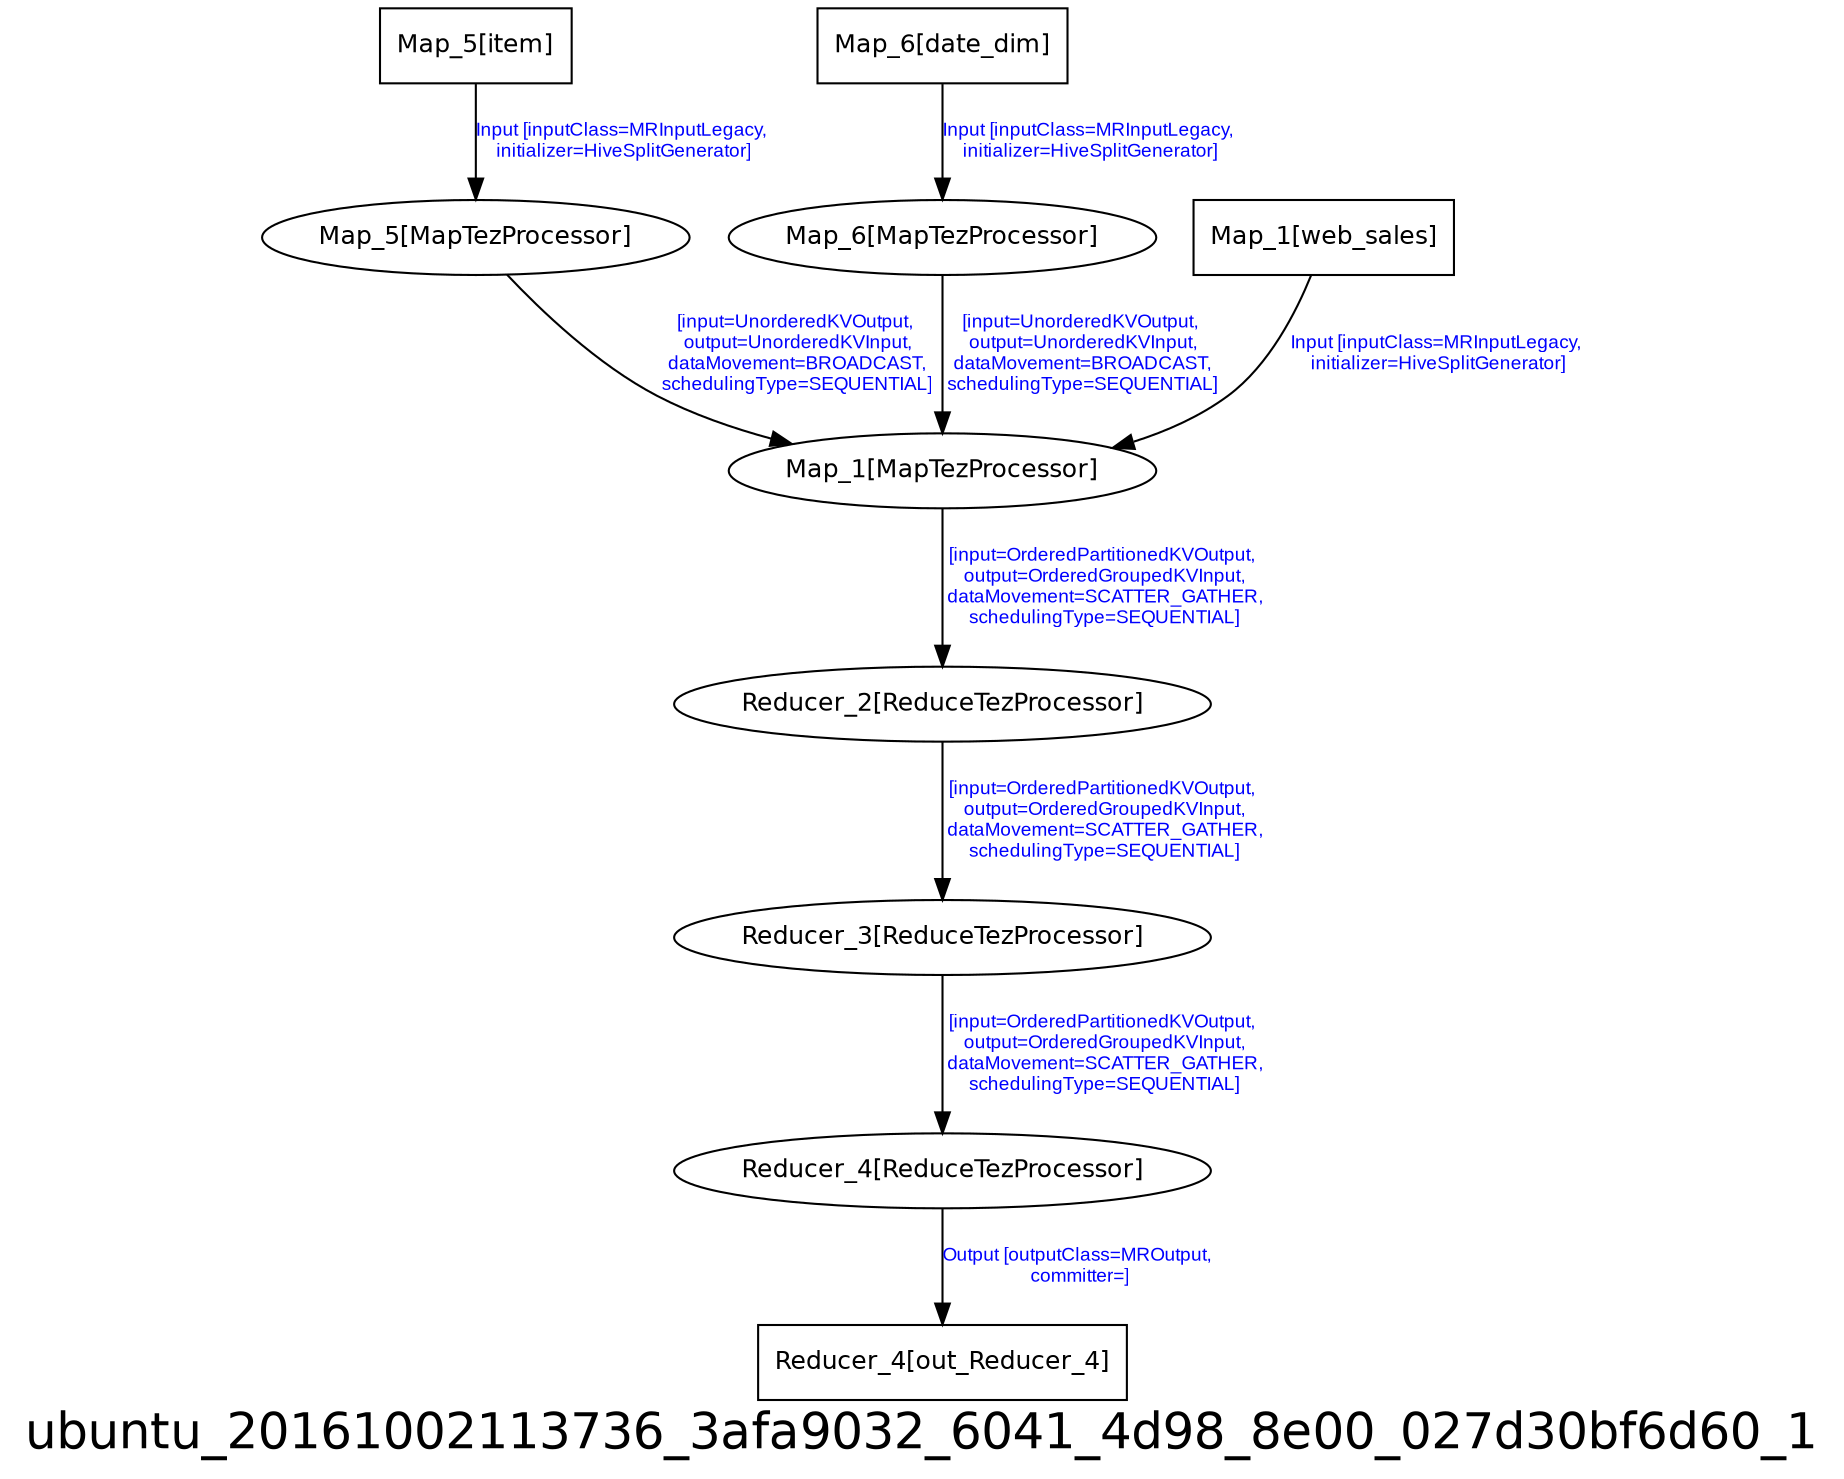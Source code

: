 digraph ubuntu_20161002113736_3afa9032_6041_4d98_8e00_027d30bf6d60_1 {
graph [ label="ubuntu_20161002113736_3afa9032_6041_4d98_8e00_027d30bf6d60_1", fontsize=24, fontname=Helvetica];
node [fontsize=12, fontname=Helvetica];
edge [fontsize=9, fontcolor=blue, fontname=Arial];
"ubuntu_20161002113736_3afa9032_6041_4d98_8e00_027d30bf6d60_1.Map_5_item" [ label = "Map_5[item]", shape = "box" ];
"ubuntu_20161002113736_3afa9032_6041_4d98_8e00_027d30bf6d60_1.Map_5_item" -> "ubuntu_20161002113736_3afa9032_6041_4d98_8e00_027d30bf6d60_1.Map_5" [ label = "Input [inputClass=MRInputLegacy,\n initializer=HiveSplitGenerator]" ];
"ubuntu_20161002113736_3afa9032_6041_4d98_8e00_027d30bf6d60_1.Reducer_4" [ label = "Reducer_4[ReduceTezProcessor]" ];
"ubuntu_20161002113736_3afa9032_6041_4d98_8e00_027d30bf6d60_1.Reducer_4" -> "ubuntu_20161002113736_3afa9032_6041_4d98_8e00_027d30bf6d60_1.Reducer_4_out_Reducer_4" [ label = "Output [outputClass=MROutput,\n committer=]" ];
"ubuntu_20161002113736_3afa9032_6041_4d98_8e00_027d30bf6d60_1.Map_5" [ label = "Map_5[MapTezProcessor]" ];
"ubuntu_20161002113736_3afa9032_6041_4d98_8e00_027d30bf6d60_1.Map_5" -> "ubuntu_20161002113736_3afa9032_6041_4d98_8e00_027d30bf6d60_1.Map_1" [ label = "[input=UnorderedKVOutput,\n output=UnorderedKVInput,\n dataMovement=BROADCAST,\n schedulingType=SEQUENTIAL]" ];
"ubuntu_20161002113736_3afa9032_6041_4d98_8e00_027d30bf6d60_1.Map_6" [ label = "Map_6[MapTezProcessor]" ];
"ubuntu_20161002113736_3afa9032_6041_4d98_8e00_027d30bf6d60_1.Map_6" -> "ubuntu_20161002113736_3afa9032_6041_4d98_8e00_027d30bf6d60_1.Map_1" [ label = "[input=UnorderedKVOutput,\n output=UnorderedKVInput,\n dataMovement=BROADCAST,\n schedulingType=SEQUENTIAL]" ];
"ubuntu_20161002113736_3afa9032_6041_4d98_8e00_027d30bf6d60_1.Reducer_2" [ label = "Reducer_2[ReduceTezProcessor]" ];
"ubuntu_20161002113736_3afa9032_6041_4d98_8e00_027d30bf6d60_1.Reducer_2" -> "ubuntu_20161002113736_3afa9032_6041_4d98_8e00_027d30bf6d60_1.Reducer_3" [ label = "[input=OrderedPartitionedKVOutput,\n output=OrderedGroupedKVInput,\n dataMovement=SCATTER_GATHER,\n schedulingType=SEQUENTIAL]" ];
"ubuntu_20161002113736_3afa9032_6041_4d98_8e00_027d30bf6d60_1.Map_1_web_sales" [ label = "Map_1[web_sales]", shape = "box" ];
"ubuntu_20161002113736_3afa9032_6041_4d98_8e00_027d30bf6d60_1.Map_1_web_sales" -> "ubuntu_20161002113736_3afa9032_6041_4d98_8e00_027d30bf6d60_1.Map_1" [ label = "Input [inputClass=MRInputLegacy,\n initializer=HiveSplitGenerator]" ];
"ubuntu_20161002113736_3afa9032_6041_4d98_8e00_027d30bf6d60_1.Reducer_4_out_Reducer_4" [ label = "Reducer_4[out_Reducer_4]", shape = "box" ];
"ubuntu_20161002113736_3afa9032_6041_4d98_8e00_027d30bf6d60_1.Map_1" [ label = "Map_1[MapTezProcessor]" ];
"ubuntu_20161002113736_3afa9032_6041_4d98_8e00_027d30bf6d60_1.Map_1" -> "ubuntu_20161002113736_3afa9032_6041_4d98_8e00_027d30bf6d60_1.Reducer_2" [ label = "[input=OrderedPartitionedKVOutput,\n output=OrderedGroupedKVInput,\n dataMovement=SCATTER_GATHER,\n schedulingType=SEQUENTIAL]" ];
"ubuntu_20161002113736_3afa9032_6041_4d98_8e00_027d30bf6d60_1.Reducer_3" [ label = "Reducer_3[ReduceTezProcessor]" ];
"ubuntu_20161002113736_3afa9032_6041_4d98_8e00_027d30bf6d60_1.Reducer_3" -> "ubuntu_20161002113736_3afa9032_6041_4d98_8e00_027d30bf6d60_1.Reducer_4" [ label = "[input=OrderedPartitionedKVOutput,\n output=OrderedGroupedKVInput,\n dataMovement=SCATTER_GATHER,\n schedulingType=SEQUENTIAL]" ];
"ubuntu_20161002113736_3afa9032_6041_4d98_8e00_027d30bf6d60_1.Map_6_date_dim" [ label = "Map_6[date_dim]", shape = "box" ];
"ubuntu_20161002113736_3afa9032_6041_4d98_8e00_027d30bf6d60_1.Map_6_date_dim" -> "ubuntu_20161002113736_3afa9032_6041_4d98_8e00_027d30bf6d60_1.Map_6" [ label = "Input [inputClass=MRInputLegacy,\n initializer=HiveSplitGenerator]" ];
}
